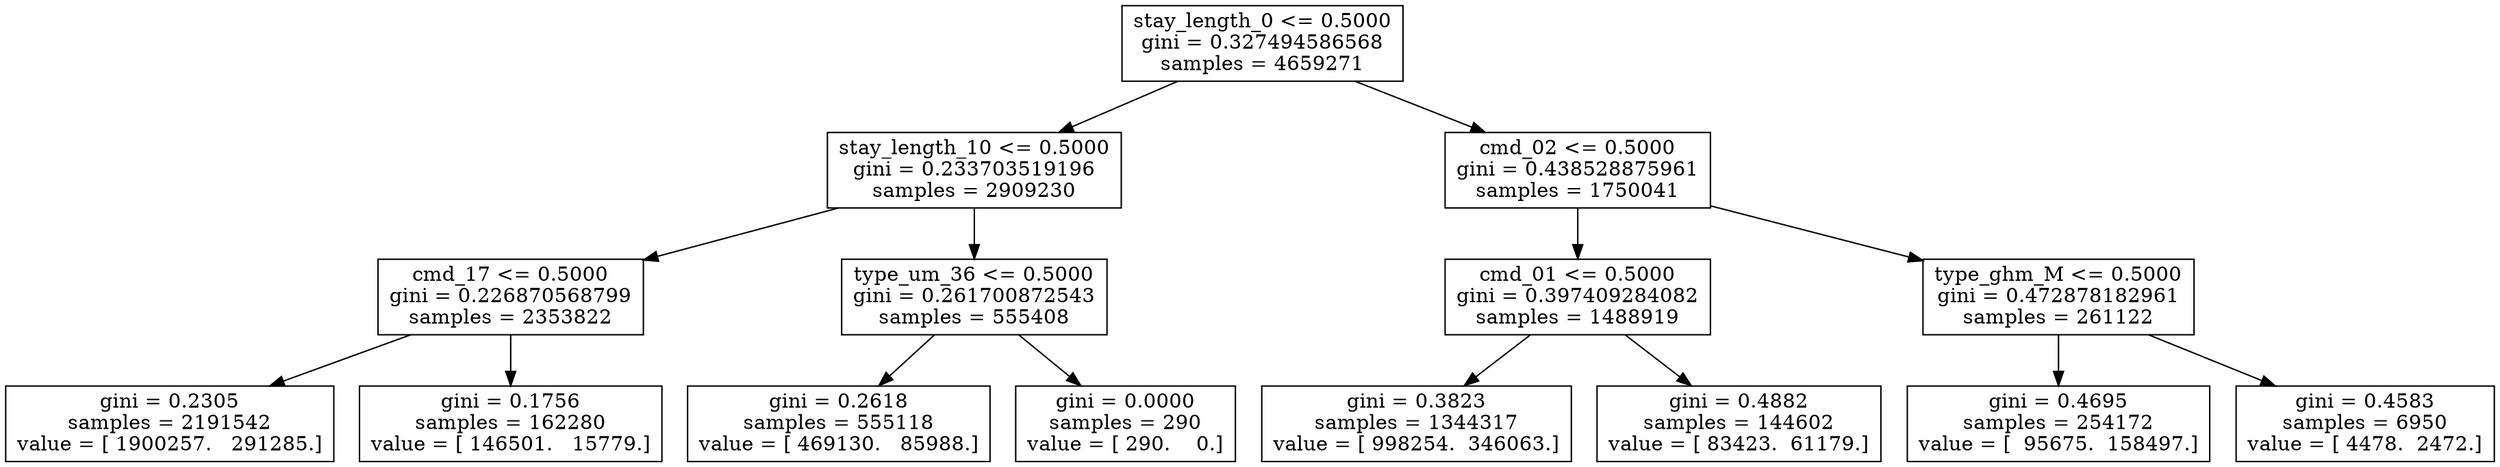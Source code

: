 digraph Tree {
0 [label="stay_length_0 <= 0.5000\ngini = 0.327494586568\nsamples = 4659271", shape="box"] ;
1 [label="stay_length_10 <= 0.5000\ngini = 0.233703519196\nsamples = 2909230", shape="box"] ;
0 -> 1 ;
2 [label="cmd_17 <= 0.5000\ngini = 0.226870568799\nsamples = 2353822", shape="box"] ;
1 -> 2 ;
3 [label="gini = 0.2305\nsamples = 2191542\nvalue = [ 1900257.   291285.]", shape="box"] ;
2 -> 3 ;
4 [label="gini = 0.1756\nsamples = 162280\nvalue = [ 146501.   15779.]", shape="box"] ;
2 -> 4 ;
5 [label="type_um_36 <= 0.5000\ngini = 0.261700872543\nsamples = 555408", shape="box"] ;
1 -> 5 ;
6 [label="gini = 0.2618\nsamples = 555118\nvalue = [ 469130.   85988.]", shape="box"] ;
5 -> 6 ;
7 [label="gini = 0.0000\nsamples = 290\nvalue = [ 290.    0.]", shape="box"] ;
5 -> 7 ;
8 [label="cmd_02 <= 0.5000\ngini = 0.438528875961\nsamples = 1750041", shape="box"] ;
0 -> 8 ;
9 [label="cmd_01 <= 0.5000\ngini = 0.397409284082\nsamples = 1488919", shape="box"] ;
8 -> 9 ;
10 [label="gini = 0.3823\nsamples = 1344317\nvalue = [ 998254.  346063.]", shape="box"] ;
9 -> 10 ;
11 [label="gini = 0.4882\nsamples = 144602\nvalue = [ 83423.  61179.]", shape="box"] ;
9 -> 11 ;
12 [label="type_ghm_M <= 0.5000\ngini = 0.472878182961\nsamples = 261122", shape="box"] ;
8 -> 12 ;
13 [label="gini = 0.4695\nsamples = 254172\nvalue = [  95675.  158497.]", shape="box"] ;
12 -> 13 ;
14 [label="gini = 0.4583\nsamples = 6950\nvalue = [ 4478.  2472.]", shape="box"] ;
12 -> 14 ;
}